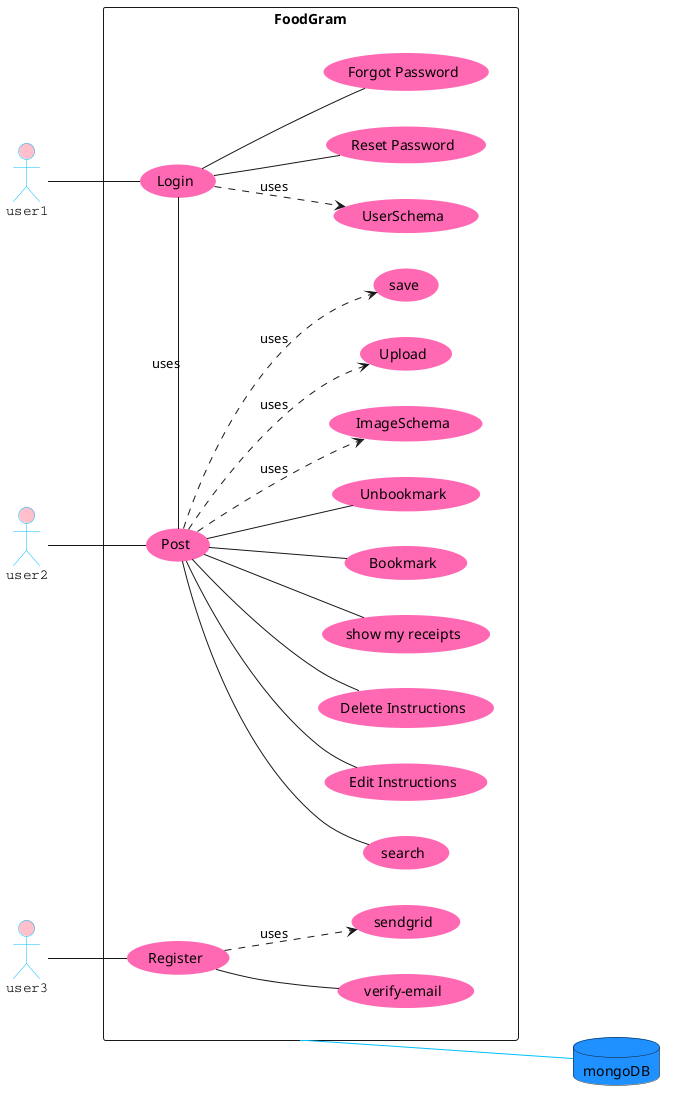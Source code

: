 @startuml
'https://plantuml.com/use-case-diagram



left to right direction
skinparam packageStyle rectangle



actor user1
actor user2
actor user3
database mongoDB
rectangle FoodGram {


  user1 -- (Login)
  user2 -- (Post)
  user3-- (Register)

  (Register) -- (verify-email)
  (Register) ..> (sendgrid) : uses
  (Login) -- (Reset Password)
   (Login) -- (Forgot Password)
    (Login) ..> (UserSchema) : uses
  (Post) - (Login) : uses
  (Post) ..> (Upload) : uses
  (Post) ..> (save) : uses
  (Post) -- (search)
(Post) -- (Edit Instructions)
(Post) -- (Delete Instructions)

(Post) --(show my receipts)
(Post) -- (Bookmark)
(Post) -- (Unbookmark)
(Post) ..> (ImageSchema) : uses

}

skinparam actor {
BorderColor black
FontName Courier
BackgroundColor Pink
}

skinparam usecase {
BackgroundColor hotpink
BorderColor hotpink


}

skinparam sequence {
ArrowColor DeepSkyBlue
ActorBorderColor DeepSkyBlue
LifeLineBorderColor blue
LifeLineBackgroundColor #A9DCDF

ParticipantBorderColor DeepSkyBlue
ParticipantBackgroundColor DodgerBlue
ParticipantFontName Impact
ParticipantFontSize 17
ParticipantFontColor #A9DCDF


}
skinparam databaseBackgroundColor DodgerBlue
FoodGram --- mongoDB

@enduml